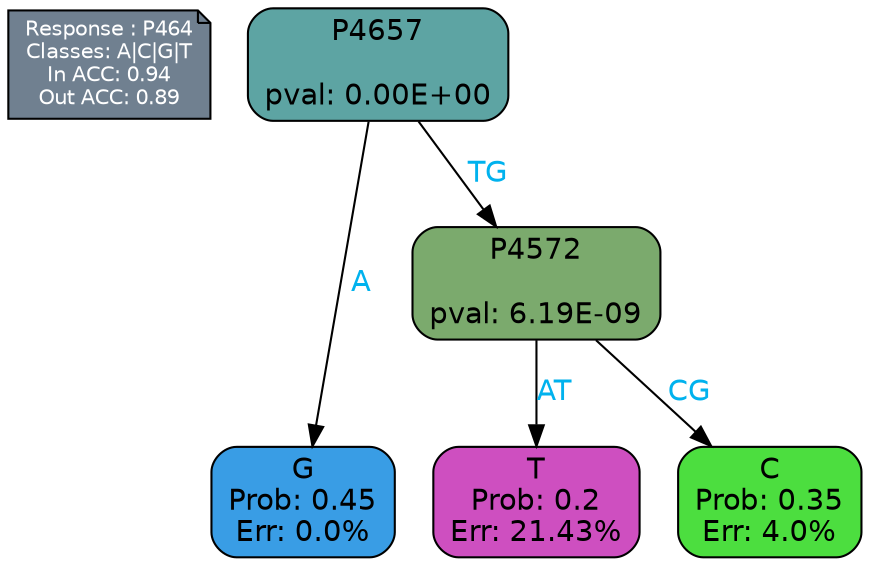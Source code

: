 digraph Tree {
node [shape=box, style="filled, rounded", color="black", fontname=helvetica] ;
graph [ranksep=equally, splines=polylines, bgcolor=transparent, dpi=600] ;
edge [fontname=helvetica] ;
LEGEND [label="Response : P464
Classes: A|C|G|T
In ACC: 0.94
Out ACC: 0.89
",shape=note,align=left,style=filled,fillcolor="slategray",fontcolor="white",fontsize=10];1 [label="P4657

pval: 0.00E+00", fillcolor="#5da4a3"] ;
2 [label="G
Prob: 0.45
Err: 0.0%", fillcolor="#399de5"] ;
3 [label="P4572

pval: 6.19E-09", fillcolor="#7baa6d"] ;
4 [label="T
Prob: 0.2
Err: 21.43%", fillcolor="#ce4fc0"] ;
5 [label="C
Prob: 0.35
Err: 4.0%", fillcolor="#4cde3f"] ;
1 -> 2 [label="A",fontcolor=deepskyblue2] ;
1 -> 3 [label="TG",fontcolor=deepskyblue2] ;
3 -> 4 [label="AT",fontcolor=deepskyblue2] ;
3 -> 5 [label="CG",fontcolor=deepskyblue2] ;
{rank = same; 2;4;5;}{rank = same; LEGEND;1;}}